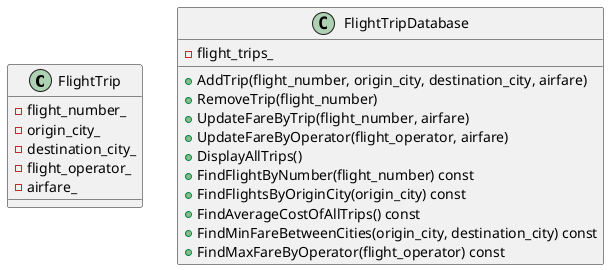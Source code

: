 @startuml

class FlightTrip {
    - flight_number_
    - origin_city_
    - destination_city_
    - flight_operator_
    - airfare_
}

class FlightTripDatabase {
    + AddTrip(flight_number, origin_city, destination_city, airfare)
    + RemoveTrip(flight_number)
    + UpdateFareByTrip(flight_number, airfare)
    + UpdateFareByOperator(flight_operator, airfare)
    + DisplayAllTrips()
    + FindFlightByNumber(flight_number) const
    + FindFlightsByOriginCity(origin_city) const
    + FindAverageCostOfAllTrips() const
    + FindMinFareBetweenCities(origin_city, destination_city) const
    + FindMaxFareByOperator(flight_operator) const

    - flight_trips_
}

@enduml
